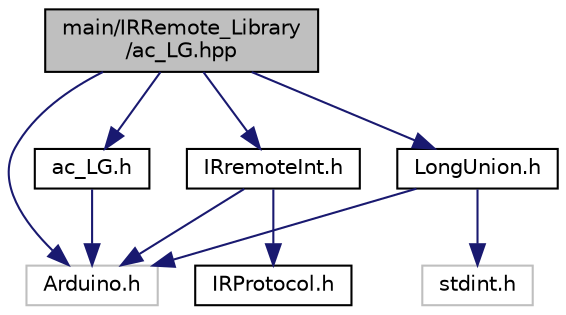 digraph "main/IRRemote_Library/ac_LG.hpp"
{
 // LATEX_PDF_SIZE
  edge [fontname="Helvetica",fontsize="10",labelfontname="Helvetica",labelfontsize="10"];
  node [fontname="Helvetica",fontsize="10",shape=record];
  Node1 [label="main/IRRemote_Library\l/ac_LG.hpp",height=0.2,width=0.4,color="black", fillcolor="grey75", style="filled", fontcolor="black",tooltip=" "];
  Node1 -> Node2 [color="midnightblue",fontsize="10",style="solid"];
  Node2 [label="Arduino.h",height=0.2,width=0.4,color="grey75", fillcolor="white", style="filled",tooltip=" "];
  Node1 -> Node3 [color="midnightblue",fontsize="10",style="solid"];
  Node3 [label="IRremoteInt.h",height=0.2,width=0.4,color="black", fillcolor="white", style="filled",URL="$_i_rremote_int_8h.html",tooltip="Contains all declarations required for the interface to IRremote. Could not be named IRremote...."];
  Node3 -> Node2 [color="midnightblue",fontsize="10",style="solid"];
  Node3 -> Node4 [color="midnightblue",fontsize="10",style="solid"];
  Node4 [label="IRProtocol.h",height=0.2,width=0.4,color="black", fillcolor="white", style="filled",URL="$_i_r_protocol_8h.html",tooltip="Common declarations for receiving and sending."];
  Node1 -> Node5 [color="midnightblue",fontsize="10",style="solid"];
  Node5 [label="ac_LG.h",height=0.2,width=0.4,color="black", fillcolor="white", style="filled",URL="$ac___l_g_8h.html",tooltip=" "];
  Node5 -> Node2 [color="midnightblue",fontsize="10",style="solid"];
  Node1 -> Node6 [color="midnightblue",fontsize="10",style="solid"];
  Node6 [label="LongUnion.h",height=0.2,width=0.4,color="black", fillcolor="white", style="filled",URL="$_long_union_8h.html",tooltip=" "];
  Node6 -> Node2 [color="midnightblue",fontsize="10",style="solid"];
  Node6 -> Node7 [color="midnightblue",fontsize="10",style="solid"];
  Node7 [label="stdint.h",height=0.2,width=0.4,color="grey75", fillcolor="white", style="filled",tooltip=" "];
}
